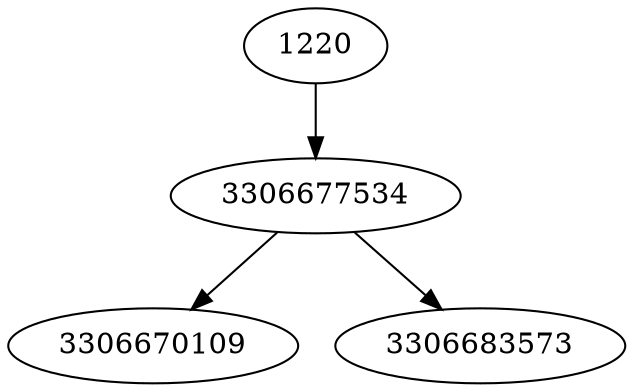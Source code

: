 strict digraph  {
1220;
3306670109;
3306677534;
3306683573;
1220 -> 3306677534;
3306677534 -> 3306670109;
3306677534 -> 3306683573;
}
